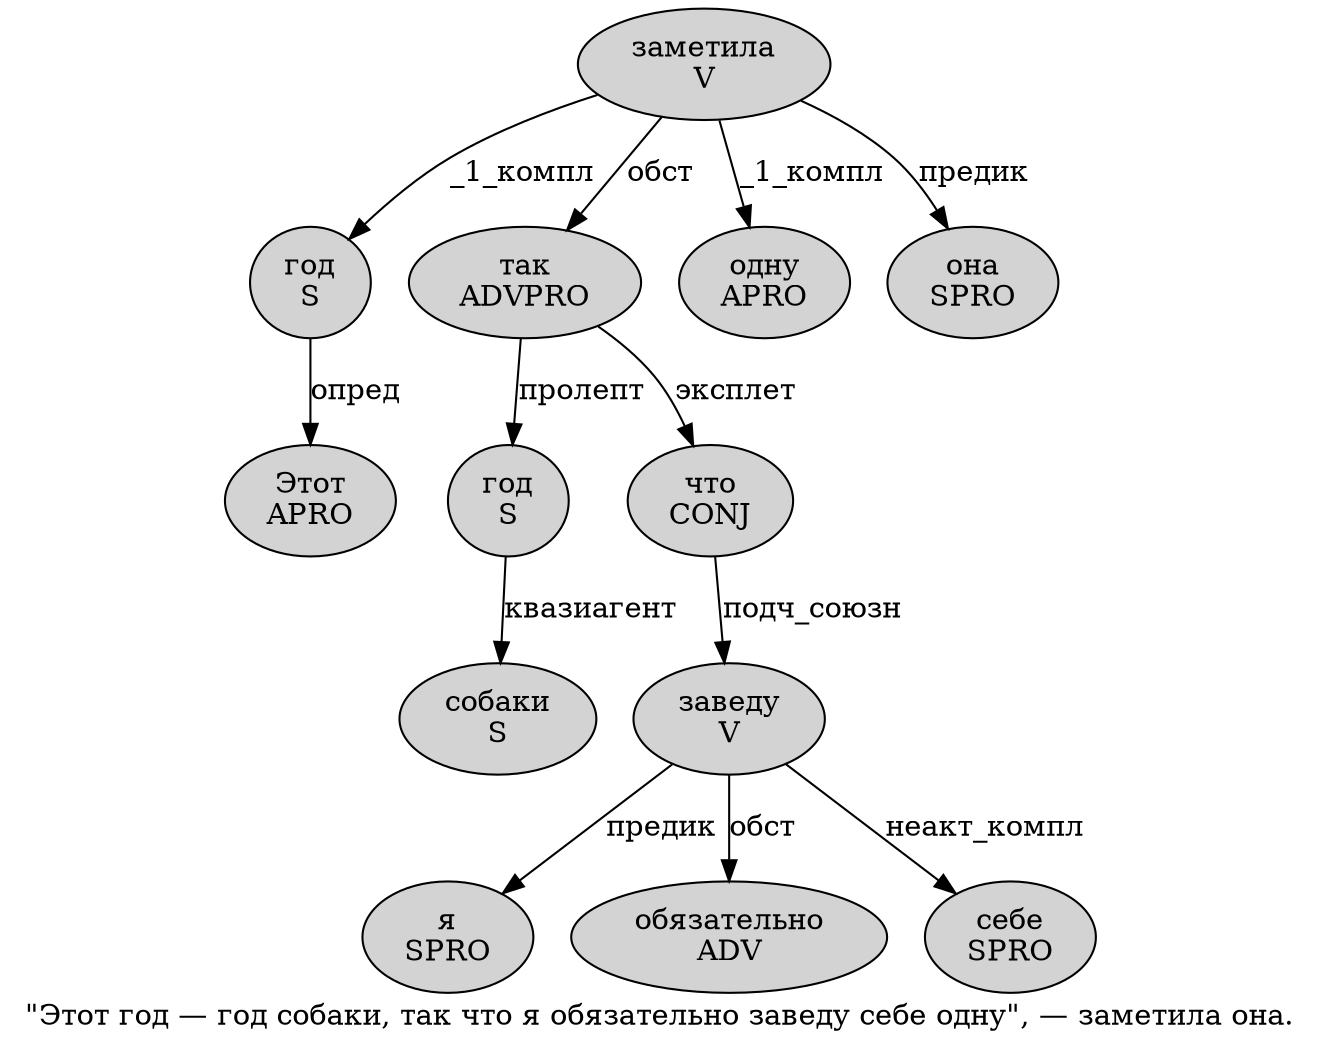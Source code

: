 digraph SENTENCE_1610 {
	graph [label="\"Этот год — год собаки, так что я обязательно заведу себе одну\", — заметила она."]
	node [style=filled]
		1 [label="Этот
APRO" color="" fillcolor=lightgray penwidth=1 shape=ellipse]
		2 [label="год
S" color="" fillcolor=lightgray penwidth=1 shape=ellipse]
		4 [label="год
S" color="" fillcolor=lightgray penwidth=1 shape=ellipse]
		5 [label="собаки
S" color="" fillcolor=lightgray penwidth=1 shape=ellipse]
		7 [label="так
ADVPRO" color="" fillcolor=lightgray penwidth=1 shape=ellipse]
		8 [label="что
CONJ" color="" fillcolor=lightgray penwidth=1 shape=ellipse]
		9 [label="я
SPRO" color="" fillcolor=lightgray penwidth=1 shape=ellipse]
		10 [label="обязательно
ADV" color="" fillcolor=lightgray penwidth=1 shape=ellipse]
		11 [label="заведу
V" color="" fillcolor=lightgray penwidth=1 shape=ellipse]
		12 [label="себе
SPRO" color="" fillcolor=lightgray penwidth=1 shape=ellipse]
		13 [label="одну
APRO" color="" fillcolor=lightgray penwidth=1 shape=ellipse]
		17 [label="заметила
V" color="" fillcolor=lightgray penwidth=1 shape=ellipse]
		18 [label="она
SPRO" color="" fillcolor=lightgray penwidth=1 shape=ellipse]
			8 -> 11 [label="подч_союзн"]
			7 -> 4 [label="пролепт"]
			7 -> 8 [label="эксплет"]
			2 -> 1 [label="опред"]
			11 -> 9 [label="предик"]
			11 -> 10 [label="обст"]
			11 -> 12 [label="неакт_компл"]
			17 -> 2 [label="_1_компл"]
			17 -> 7 [label="обст"]
			17 -> 13 [label="_1_компл"]
			17 -> 18 [label="предик"]
			4 -> 5 [label="квазиагент"]
}